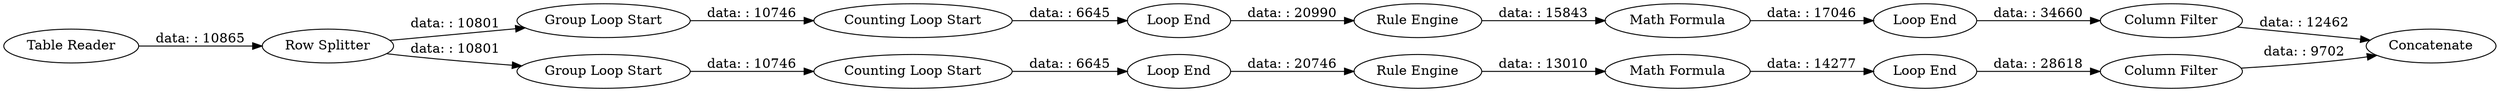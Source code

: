 digraph {
	"3550760989160310840_3" [label="Group Loop Start"]
	"3550760989160310840_9" [label="Loop End"]
	"3550760989160310840_17" [label="Column Filter"]
	"3550760989160310840_2" [label="Row Splitter"]
	"3550760989160310840_14" [label="Group Loop Start"]
	"3550760989160310840_12" [label="Math Formula"]
	"3550760989160310840_7" [label="Rule Engine"]
	"3550760989160310840_10" [label="Column Filter"]
	"3550760989160310840_11" [label="Rule Engine"]
	"3550760989160310840_5" [label="Loop End"]
	"3550760989160310840_8" [label="Math Formula"]
	"3550760989160310840_18" [label=Concatenate]
	"3550760989160310840_15" [label="Counting Loop Start"]
	"3550760989160310840_16" [label="Loop End"]
	"3550760989160310840_13" [label="Loop End"]
	"3550760989160310840_4" [label="Counting Loop Start"]
	"3550760989160310840_1" [label="Table Reader"]
	"3550760989160310840_17" -> "3550760989160310840_18" [label="data: : 9702"]
	"3550760989160310840_8" -> "3550760989160310840_9" [label="data: : 17046"]
	"3550760989160310840_14" -> "3550760989160310840_15" [label="data: : 10746"]
	"3550760989160310840_5" -> "3550760989160310840_7" [label="data: : 20990"]
	"3550760989160310840_12" -> "3550760989160310840_13" [label="data: : 14277"]
	"3550760989160310840_1" -> "3550760989160310840_2" [label="data: : 10865"]
	"3550760989160310840_11" -> "3550760989160310840_12" [label="data: : 13010"]
	"3550760989160310840_15" -> "3550760989160310840_16" [label="data: : 6645"]
	"3550760989160310840_2" -> "3550760989160310840_3" [label="data: : 10801"]
	"3550760989160310840_16" -> "3550760989160310840_11" [label="data: : 20746"]
	"3550760989160310840_9" -> "3550760989160310840_10" [label="data: : 34660"]
	"3550760989160310840_10" -> "3550760989160310840_18" [label="data: : 12462"]
	"3550760989160310840_4" -> "3550760989160310840_5" [label="data: : 6645"]
	"3550760989160310840_13" -> "3550760989160310840_17" [label="data: : 28618"]
	"3550760989160310840_7" -> "3550760989160310840_8" [label="data: : 15843"]
	"3550760989160310840_2" -> "3550760989160310840_14" [label="data: : 10801"]
	"3550760989160310840_3" -> "3550760989160310840_4" [label="data: : 10746"]
	rankdir=LR
}
